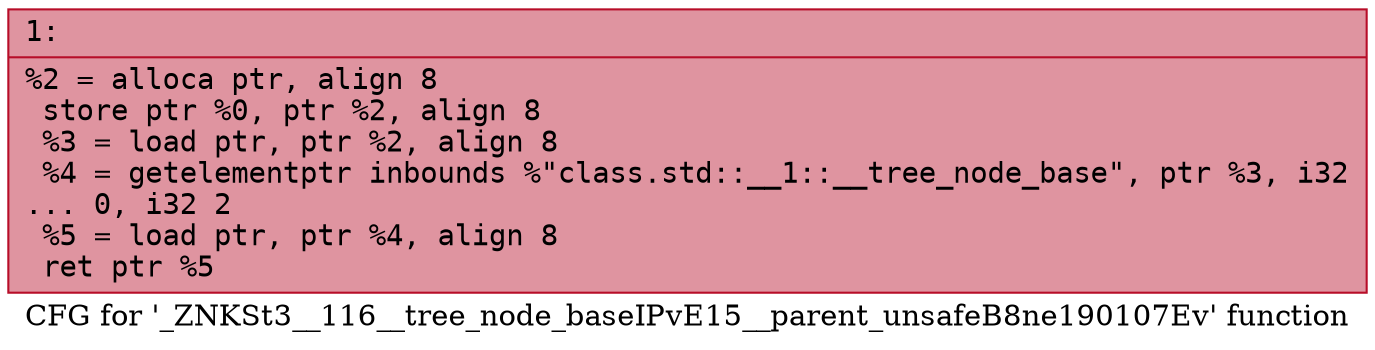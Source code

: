 digraph "CFG for '_ZNKSt3__116__tree_node_baseIPvE15__parent_unsafeB8ne190107Ev' function" {
	label="CFG for '_ZNKSt3__116__tree_node_baseIPvE15__parent_unsafeB8ne190107Ev' function";

	Node0x600001383e80 [shape=record,color="#b70d28ff", style=filled, fillcolor="#b70d2870" fontname="Courier",label="{1:\l|  %2 = alloca ptr, align 8\l  store ptr %0, ptr %2, align 8\l  %3 = load ptr, ptr %2, align 8\l  %4 = getelementptr inbounds %\"class.std::__1::__tree_node_base\", ptr %3, i32\l... 0, i32 2\l  %5 = load ptr, ptr %4, align 8\l  ret ptr %5\l}"];
}
